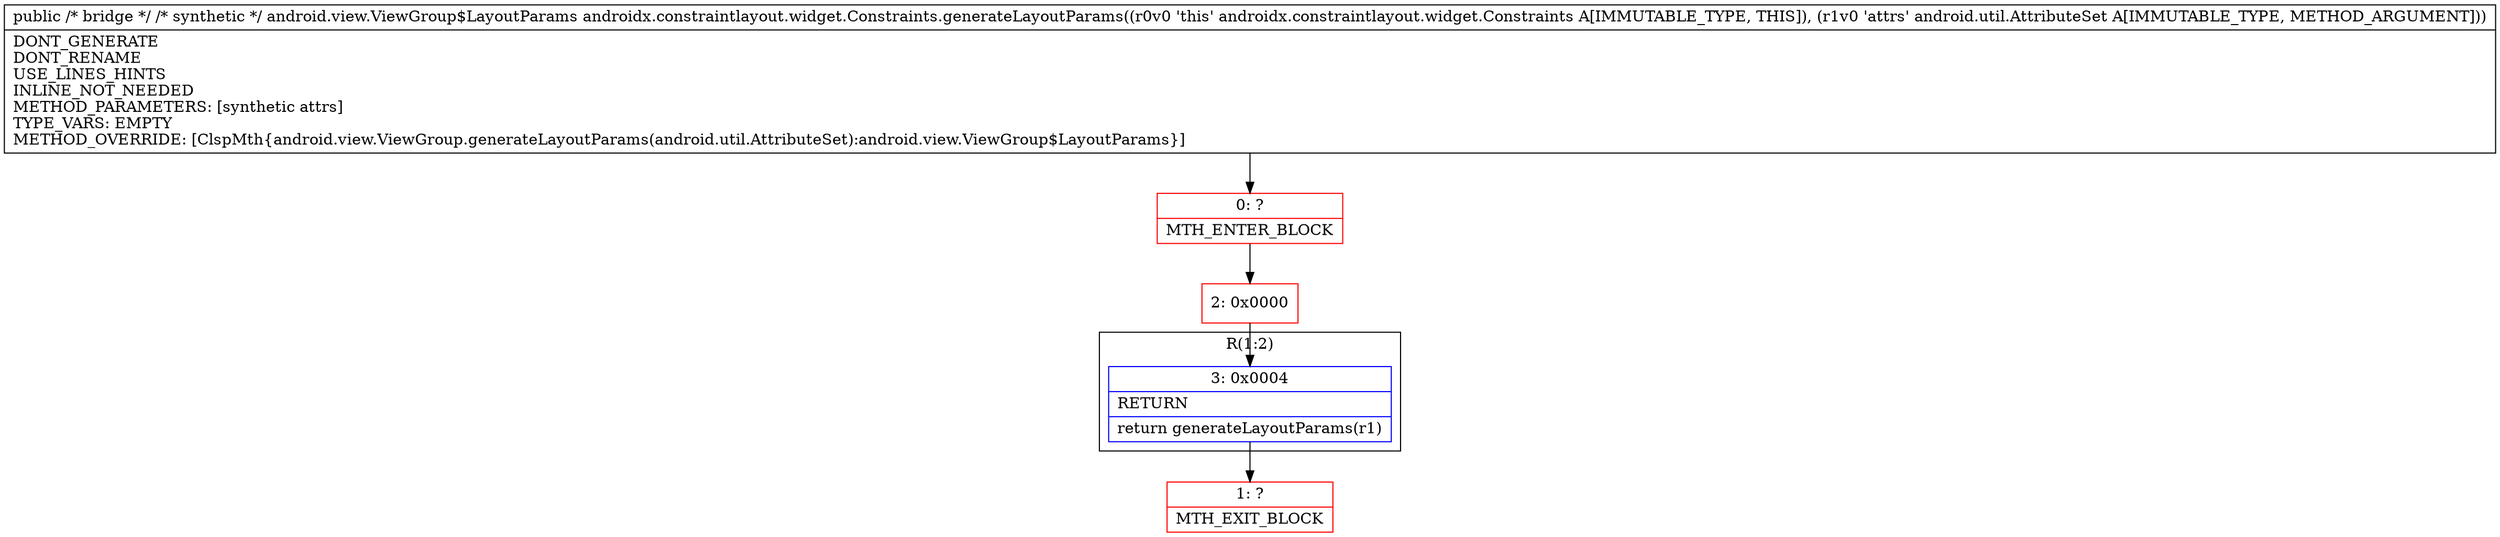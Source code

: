digraph "CFG forandroidx.constraintlayout.widget.Constraints.generateLayoutParams(Landroid\/util\/AttributeSet;)Landroid\/view\/ViewGroup$LayoutParams;" {
subgraph cluster_Region_1032026568 {
label = "R(1:2)";
node [shape=record,color=blue];
Node_3 [shape=record,label="{3\:\ 0x0004|RETURN\l|return generateLayoutParams(r1)\l}"];
}
Node_0 [shape=record,color=red,label="{0\:\ ?|MTH_ENTER_BLOCK\l}"];
Node_2 [shape=record,color=red,label="{2\:\ 0x0000}"];
Node_1 [shape=record,color=red,label="{1\:\ ?|MTH_EXIT_BLOCK\l}"];
MethodNode[shape=record,label="{public \/* bridge *\/ \/* synthetic *\/ android.view.ViewGroup$LayoutParams androidx.constraintlayout.widget.Constraints.generateLayoutParams((r0v0 'this' androidx.constraintlayout.widget.Constraints A[IMMUTABLE_TYPE, THIS]), (r1v0 'attrs' android.util.AttributeSet A[IMMUTABLE_TYPE, METHOD_ARGUMENT]))  | DONT_GENERATE\lDONT_RENAME\lUSE_LINES_HINTS\lINLINE_NOT_NEEDED\lMETHOD_PARAMETERS: [synthetic attrs]\lTYPE_VARS: EMPTY\lMETHOD_OVERRIDE: [ClspMth\{android.view.ViewGroup.generateLayoutParams(android.util.AttributeSet):android.view.ViewGroup$LayoutParams\}]\l}"];
MethodNode -> Node_0;Node_3 -> Node_1;
Node_0 -> Node_2;
Node_2 -> Node_3;
}

